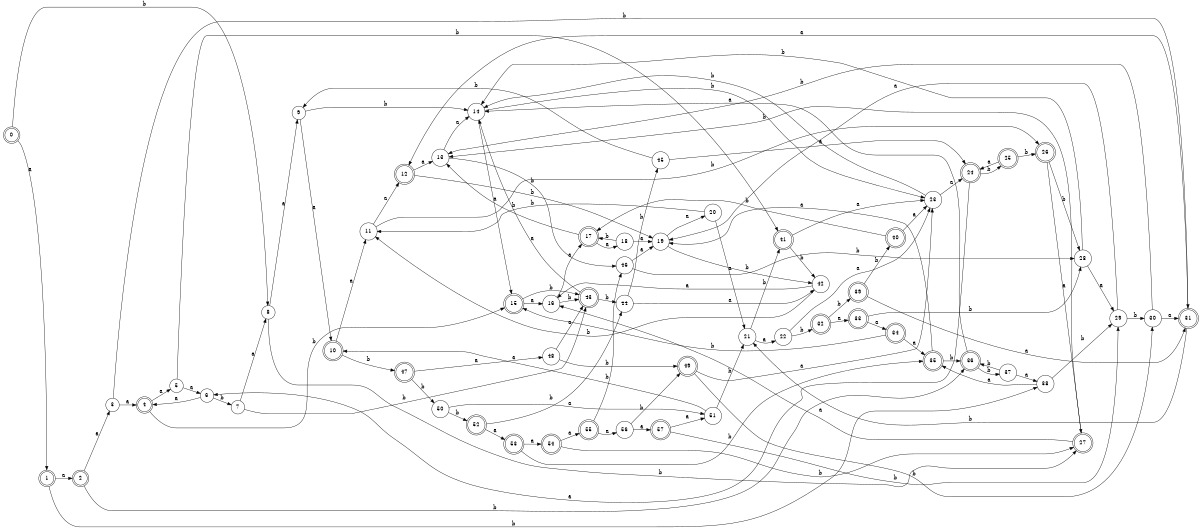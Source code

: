digraph n47_5 {
__start0 [label="" shape="none"];

rankdir=LR;
size="8,5";

s0 [style="rounded,filled", color="black", fillcolor="white" shape="doublecircle", label="0"];
s1 [style="rounded,filled", color="black", fillcolor="white" shape="doublecircle", label="1"];
s2 [style="rounded,filled", color="black", fillcolor="white" shape="doublecircle", label="2"];
s3 [style="filled", color="black", fillcolor="white" shape="circle", label="3"];
s4 [style="rounded,filled", color="black", fillcolor="white" shape="doublecircle", label="4"];
s5 [style="filled", color="black", fillcolor="white" shape="circle", label="5"];
s6 [style="filled", color="black", fillcolor="white" shape="circle", label="6"];
s7 [style="filled", color="black", fillcolor="white" shape="circle", label="7"];
s8 [style="filled", color="black", fillcolor="white" shape="circle", label="8"];
s9 [style="filled", color="black", fillcolor="white" shape="circle", label="9"];
s10 [style="rounded,filled", color="black", fillcolor="white" shape="doublecircle", label="10"];
s11 [style="filled", color="black", fillcolor="white" shape="circle", label="11"];
s12 [style="rounded,filled", color="black", fillcolor="white" shape="doublecircle", label="12"];
s13 [style="filled", color="black", fillcolor="white" shape="circle", label="13"];
s14 [style="filled", color="black", fillcolor="white" shape="circle", label="14"];
s15 [style="rounded,filled", color="black", fillcolor="white" shape="doublecircle", label="15"];
s16 [style="filled", color="black", fillcolor="white" shape="circle", label="16"];
s17 [style="rounded,filled", color="black", fillcolor="white" shape="doublecircle", label="17"];
s18 [style="filled", color="black", fillcolor="white" shape="circle", label="18"];
s19 [style="filled", color="black", fillcolor="white" shape="circle", label="19"];
s20 [style="filled", color="black", fillcolor="white" shape="circle", label="20"];
s21 [style="filled", color="black", fillcolor="white" shape="circle", label="21"];
s22 [style="filled", color="black", fillcolor="white" shape="circle", label="22"];
s23 [style="filled", color="black", fillcolor="white" shape="circle", label="23"];
s24 [style="rounded,filled", color="black", fillcolor="white" shape="doublecircle", label="24"];
s25 [style="rounded,filled", color="black", fillcolor="white" shape="doublecircle", label="25"];
s26 [style="rounded,filled", color="black", fillcolor="white" shape="doublecircle", label="26"];
s27 [style="rounded,filled", color="black", fillcolor="white" shape="doublecircle", label="27"];
s28 [style="filled", color="black", fillcolor="white" shape="circle", label="28"];
s29 [style="filled", color="black", fillcolor="white" shape="circle", label="29"];
s30 [style="filled", color="black", fillcolor="white" shape="circle", label="30"];
s31 [style="rounded,filled", color="black", fillcolor="white" shape="doublecircle", label="31"];
s32 [style="rounded,filled", color="black", fillcolor="white" shape="doublecircle", label="32"];
s33 [style="rounded,filled", color="black", fillcolor="white" shape="doublecircle", label="33"];
s34 [style="rounded,filled", color="black", fillcolor="white" shape="doublecircle", label="34"];
s35 [style="rounded,filled", color="black", fillcolor="white" shape="doublecircle", label="35"];
s36 [style="rounded,filled", color="black", fillcolor="white" shape="doublecircle", label="36"];
s37 [style="filled", color="black", fillcolor="white" shape="circle", label="37"];
s38 [style="filled", color="black", fillcolor="white" shape="circle", label="38"];
s39 [style="rounded,filled", color="black", fillcolor="white" shape="doublecircle", label="39"];
s40 [style="rounded,filled", color="black", fillcolor="white" shape="doublecircle", label="40"];
s41 [style="rounded,filled", color="black", fillcolor="white" shape="doublecircle", label="41"];
s42 [style="filled", color="black", fillcolor="white" shape="circle", label="42"];
s43 [style="rounded,filled", color="black", fillcolor="white" shape="doublecircle", label="43"];
s44 [style="filled", color="black", fillcolor="white" shape="circle", label="44"];
s45 [style="filled", color="black", fillcolor="white" shape="circle", label="45"];
s46 [style="filled", color="black", fillcolor="white" shape="circle", label="46"];
s47 [style="rounded,filled", color="black", fillcolor="white" shape="doublecircle", label="47"];
s48 [style="filled", color="black", fillcolor="white" shape="circle", label="48"];
s49 [style="rounded,filled", color="black", fillcolor="white" shape="doublecircle", label="49"];
s50 [style="filled", color="black", fillcolor="white" shape="circle", label="50"];
s51 [style="filled", color="black", fillcolor="white" shape="circle", label="51"];
s52 [style="rounded,filled", color="black", fillcolor="white" shape="doublecircle", label="52"];
s53 [style="rounded,filled", color="black", fillcolor="white" shape="doublecircle", label="53"];
s54 [style="rounded,filled", color="black", fillcolor="white" shape="doublecircle", label="54"];
s55 [style="rounded,filled", color="black", fillcolor="white" shape="doublecircle", label="55"];
s56 [style="filled", color="black", fillcolor="white" shape="circle", label="56"];
s57 [style="rounded,filled", color="black", fillcolor="white" shape="doublecircle", label="57"];
s0 -> s1 [label="a"];
s0 -> s8 [label="b"];
s1 -> s2 [label="a"];
s1 -> s38 [label="b"];
s2 -> s3 [label="a"];
s2 -> s36 [label="b"];
s3 -> s4 [label="a"];
s3 -> s31 [label="b"];
s4 -> s5 [label="a"];
s4 -> s15 [label="b"];
s5 -> s6 [label="a"];
s5 -> s41 [label="b"];
s6 -> s4 [label="a"];
s6 -> s7 [label="b"];
s7 -> s8 [label="a"];
s7 -> s43 [label="b"];
s8 -> s9 [label="a"];
s8 -> s27 [label="b"];
s9 -> s10 [label="a"];
s9 -> s14 [label="b"];
s10 -> s11 [label="a"];
s10 -> s47 [label="b"];
s11 -> s12 [label="a"];
s11 -> s26 [label="b"];
s12 -> s13 [label="a"];
s12 -> s19 [label="b"];
s13 -> s14 [label="a"];
s13 -> s46 [label="b"];
s14 -> s15 [label="a"];
s14 -> s23 [label="b"];
s15 -> s16 [label="a"];
s15 -> s43 [label="b"];
s16 -> s17 [label="a"];
s16 -> s43 [label="b"];
s17 -> s18 [label="a"];
s17 -> s13 [label="b"];
s18 -> s19 [label="a"];
s18 -> s17 [label="b"];
s19 -> s20 [label="a"];
s19 -> s42 [label="b"];
s20 -> s21 [label="a"];
s20 -> s11 [label="b"];
s21 -> s22 [label="a"];
s21 -> s41 [label="b"];
s22 -> s23 [label="a"];
s22 -> s32 [label="b"];
s23 -> s24 [label="a"];
s23 -> s14 [label="b"];
s24 -> s6 [label="a"];
s24 -> s25 [label="b"];
s25 -> s24 [label="a"];
s25 -> s26 [label="b"];
s26 -> s27 [label="a"];
s26 -> s28 [label="b"];
s27 -> s16 [label="a"];
s27 -> s13 [label="b"];
s28 -> s29 [label="a"];
s28 -> s14 [label="b"];
s29 -> s19 [label="a"];
s29 -> s30 [label="b"];
s30 -> s31 [label="a"];
s30 -> s13 [label="b"];
s31 -> s12 [label="a"];
s31 -> s21 [label="b"];
s32 -> s33 [label="a"];
s32 -> s39 [label="b"];
s33 -> s34 [label="a"];
s33 -> s28 [label="b"];
s34 -> s35 [label="a"];
s34 -> s15 [label="b"];
s35 -> s19 [label="a"];
s35 -> s36 [label="b"];
s36 -> s14 [label="a"];
s36 -> s37 [label="b"];
s37 -> s38 [label="a"];
s37 -> s36 [label="b"];
s38 -> s35 [label="a"];
s38 -> s29 [label="b"];
s39 -> s31 [label="a"];
s39 -> s40 [label="b"];
s40 -> s23 [label="a"];
s40 -> s17 [label="b"];
s41 -> s23 [label="a"];
s41 -> s42 [label="b"];
s42 -> s16 [label="a"];
s42 -> s11 [label="b"];
s43 -> s14 [label="a"];
s43 -> s44 [label="b"];
s44 -> s42 [label="a"];
s44 -> s45 [label="b"];
s45 -> s24 [label="a"];
s45 -> s9 [label="b"];
s46 -> s19 [label="a"];
s46 -> s28 [label="b"];
s47 -> s48 [label="a"];
s47 -> s50 [label="b"];
s48 -> s43 [label="a"];
s48 -> s49 [label="b"];
s49 -> s23 [label="a"];
s49 -> s30 [label="b"];
s50 -> s51 [label="a"];
s50 -> s52 [label="b"];
s51 -> s10 [label="a"];
s51 -> s21 [label="b"];
s52 -> s53 [label="a"];
s52 -> s44 [label="b"];
s53 -> s54 [label="a"];
s53 -> s35 [label="b"];
s54 -> s55 [label="a"];
s54 -> s27 [label="b"];
s55 -> s56 [label="a"];
s55 -> s46 [label="b"];
s56 -> s57 [label="a"];
s56 -> s49 [label="b"];
s57 -> s51 [label="a"];
s57 -> s29 [label="b"];

}